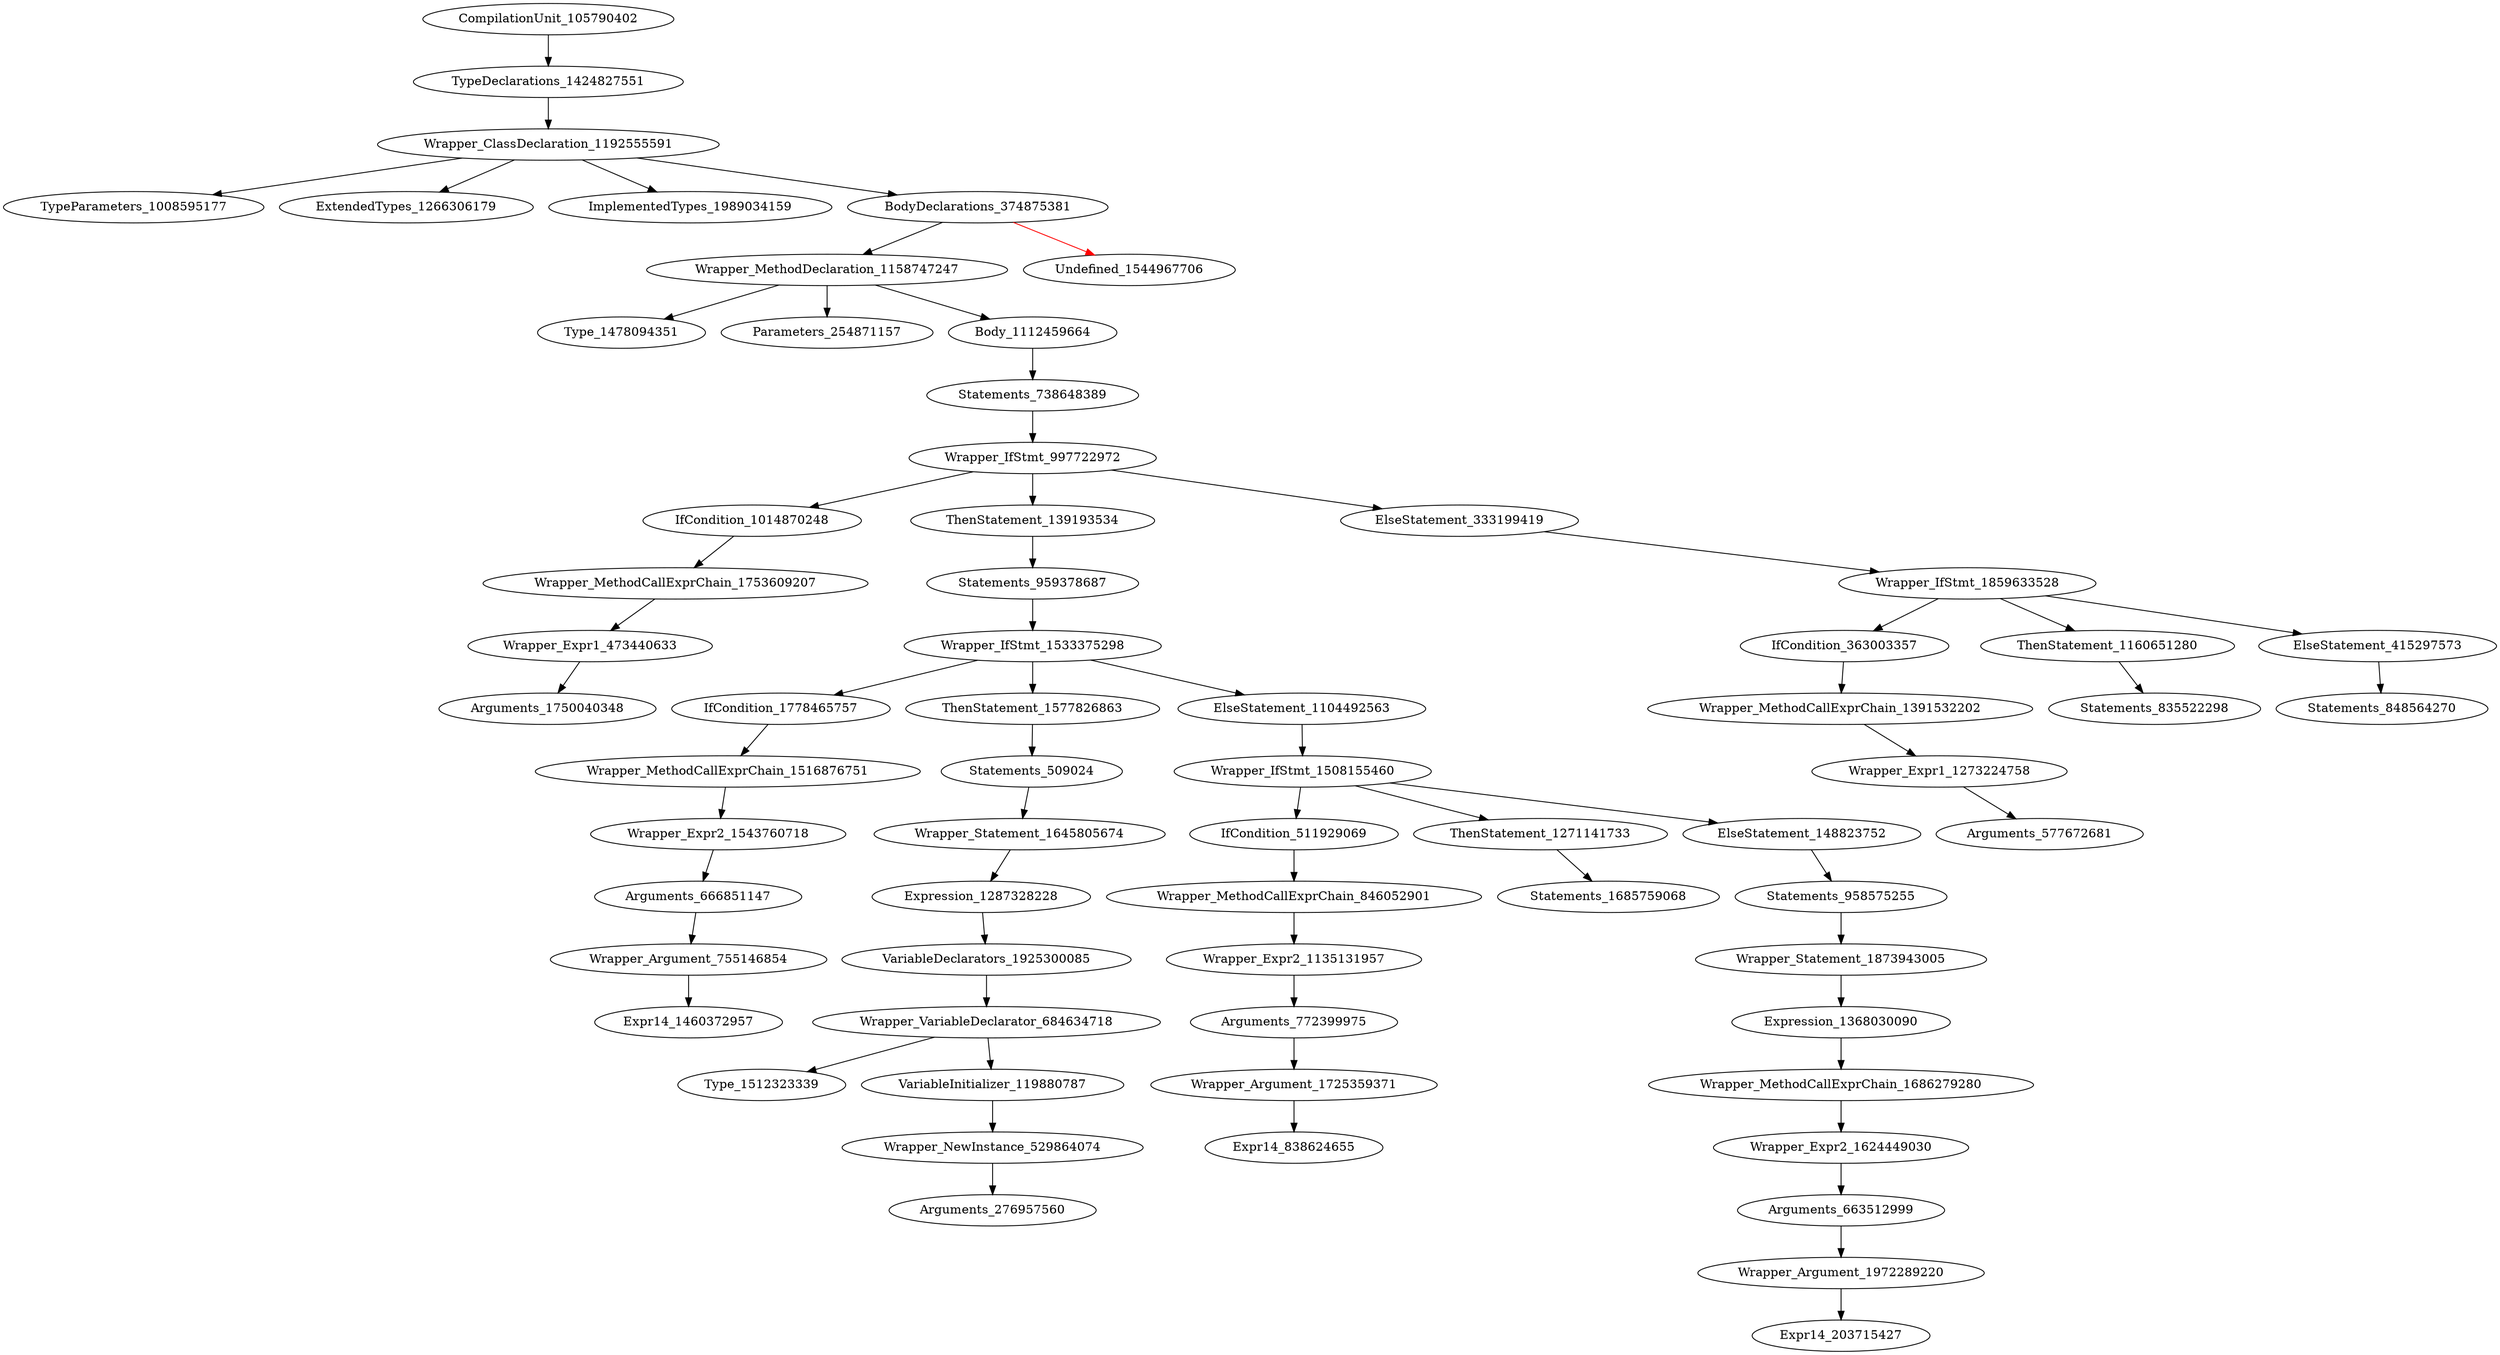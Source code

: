 digraph {
CompilationUnit_105790402 -> TypeDeclarations_1424827551
TypeDeclarations_1424827551 -> Wrapper_ClassDeclaration_1192555591
Wrapper_ClassDeclaration_1192555591 -> TypeParameters_1008595177
Wrapper_ClassDeclaration_1192555591 -> ExtendedTypes_1266306179
Wrapper_ClassDeclaration_1192555591 -> ImplementedTypes_1989034159
Wrapper_ClassDeclaration_1192555591 -> BodyDeclarations_374875381
BodyDeclarations_374875381 -> Wrapper_MethodDeclaration_1158747247
BodyDeclarations_374875381 -> Undefined_1544967706 [color = red] 
Wrapper_MethodDeclaration_1158747247 -> Type_1478094351
Wrapper_MethodDeclaration_1158747247 -> Parameters_254871157
Wrapper_MethodDeclaration_1158747247 -> Body_1112459664
Body_1112459664 -> Statements_738648389
Statements_738648389 -> Wrapper_IfStmt_997722972
Wrapper_IfStmt_997722972 -> IfCondition_1014870248
Wrapper_IfStmt_997722972 -> ThenStatement_139193534
Wrapper_IfStmt_997722972 -> ElseStatement_333199419
IfCondition_1014870248 -> Wrapper_MethodCallExprChain_1753609207
ThenStatement_139193534 -> Statements_959378687
ElseStatement_333199419 -> Wrapper_IfStmt_1859633528
Wrapper_MethodCallExprChain_1753609207 -> Wrapper_Expr1_473440633
Statements_959378687 -> Wrapper_IfStmt_1533375298
Wrapper_IfStmt_1859633528 -> IfCondition_363003357
Wrapper_IfStmt_1859633528 -> ThenStatement_1160651280
Wrapper_IfStmt_1859633528 -> ElseStatement_415297573
Wrapper_Expr1_473440633 -> Arguments_1750040348
Wrapper_IfStmt_1533375298 -> IfCondition_1778465757
Wrapper_IfStmt_1533375298 -> ThenStatement_1577826863
Wrapper_IfStmt_1533375298 -> ElseStatement_1104492563
IfCondition_363003357 -> Wrapper_MethodCallExprChain_1391532202
ThenStatement_1160651280 -> Statements_835522298
ElseStatement_415297573 -> Statements_848564270
IfCondition_1778465757 -> Wrapper_MethodCallExprChain_1516876751
ThenStatement_1577826863 -> Statements_509024
ElseStatement_1104492563 -> Wrapper_IfStmt_1508155460
Wrapper_MethodCallExprChain_1391532202 -> Wrapper_Expr1_1273224758
Wrapper_MethodCallExprChain_1516876751 -> Wrapper_Expr2_1543760718
Statements_509024 -> Wrapper_Statement_1645805674
Wrapper_IfStmt_1508155460 -> IfCondition_511929069
Wrapper_IfStmt_1508155460 -> ThenStatement_1271141733
Wrapper_IfStmt_1508155460 -> ElseStatement_148823752
Wrapper_Expr1_1273224758 -> Arguments_577672681
Wrapper_Expr2_1543760718 -> Arguments_666851147
Wrapper_Statement_1645805674 -> Expression_1287328228
IfCondition_511929069 -> Wrapper_MethodCallExprChain_846052901
ThenStatement_1271141733 -> Statements_1685759068
ElseStatement_148823752 -> Statements_958575255
Arguments_666851147 -> Wrapper_Argument_755146854
Expression_1287328228 -> VariableDeclarators_1925300085
Wrapper_MethodCallExprChain_846052901 -> Wrapper_Expr2_1135131957
Statements_958575255 -> Wrapper_Statement_1873943005
Wrapper_Argument_755146854 -> Expr14_1460372957
VariableDeclarators_1925300085 -> Wrapper_VariableDeclarator_684634718
Wrapper_Expr2_1135131957 -> Arguments_772399975
Wrapper_Statement_1873943005 -> Expression_1368030090
Wrapper_VariableDeclarator_684634718 -> Type_1512323339
Wrapper_VariableDeclarator_684634718 -> VariableInitializer_119880787
Arguments_772399975 -> Wrapper_Argument_1725359371
Expression_1368030090 -> Wrapper_MethodCallExprChain_1686279280
VariableInitializer_119880787 -> Wrapper_NewInstance_529864074
Wrapper_Argument_1725359371 -> Expr14_838624655
Wrapper_MethodCallExprChain_1686279280 -> Wrapper_Expr2_1624449030
Wrapper_NewInstance_529864074 -> Arguments_276957560
Wrapper_Expr2_1624449030 -> Arguments_663512999
Arguments_663512999 -> Wrapper_Argument_1972289220
Wrapper_Argument_1972289220 -> Expr14_203715427
}